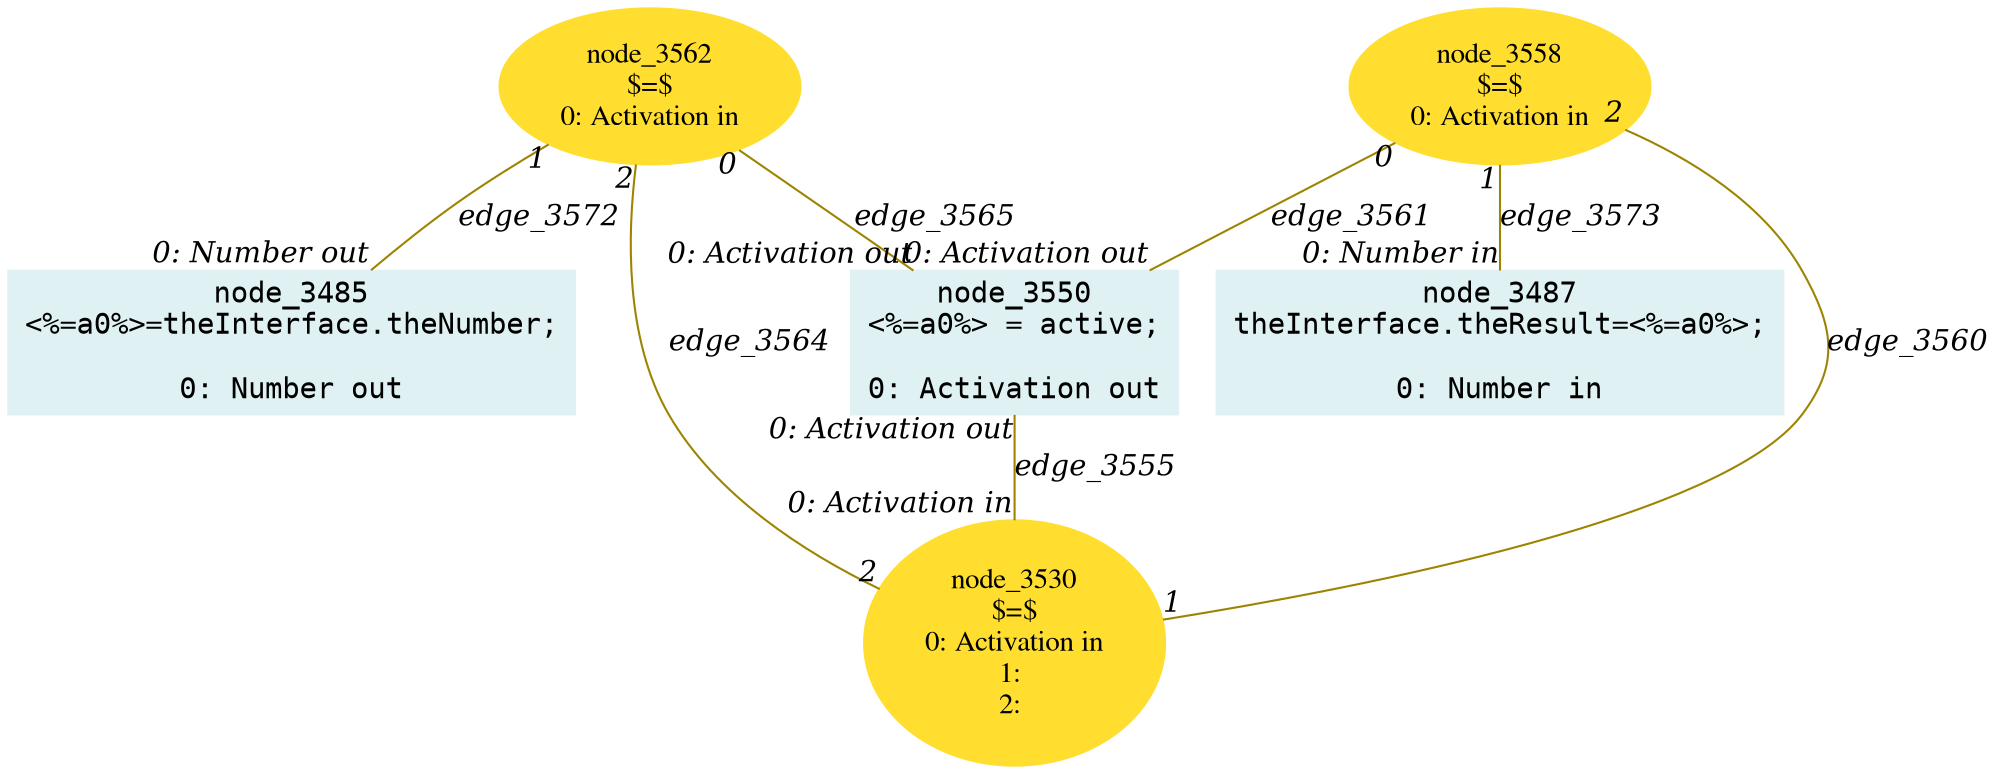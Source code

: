 digraph g{node_3485 [shape="box", style="filled", color="#dff1f2", fontname="Courier", label="node_3485
<%=a0%>=theInterface.theNumber;

0: Number out" ]
node_3487 [shape="box", style="filled", color="#dff1f2", fontname="Courier", label="node_3487
theInterface.theResult=<%=a0%>;

0: Number in" ]
node_3530 [shape="ellipse", style="filled", color="#ffde2f", fontname="Times", label="node_3530
$=$
0: Activation in
1: 
2: " ]
node_3550 [shape="box", style="filled", color="#dff1f2", fontname="Courier", label="node_3550
<%=a0%> = active;

0: Activation out" ]
node_3558 [shape="ellipse", style="filled", color="#ffde2f", fontname="Times", label="node_3558
$=$
0: Activation in" ]
node_3562 [shape="ellipse", style="filled", color="#ffde2f", fontname="Times", label="node_3562
$=$
0: Activation in" ]
node_3550 -> node_3530 [dir=none, arrowHead=none, fontname="Times-Italic", arrowsize=1, color="#9d8400", label="edge_3555",  headlabel="0: Activation in", taillabel="0: Activation out" ]
node_3558 -> node_3530 [dir=none, arrowHead=none, fontname="Times-Italic", arrowsize=1, color="#9d8400", label="edge_3560",  headlabel="1", taillabel="2" ]
node_3558 -> node_3550 [dir=none, arrowHead=none, fontname="Times-Italic", arrowsize=1, color="#9d8400", label="edge_3561",  headlabel="0: Activation out", taillabel="0" ]
node_3562 -> node_3530 [dir=none, arrowHead=none, fontname="Times-Italic", arrowsize=1, color="#9d8400", label="edge_3564",  headlabel="2", taillabel="2" ]
node_3562 -> node_3550 [dir=none, arrowHead=none, fontname="Times-Italic", arrowsize=1, color="#9d8400", label="edge_3565",  headlabel="0: Activation out", taillabel="0" ]
node_3562 -> node_3485 [dir=none, arrowHead=none, fontname="Times-Italic", arrowsize=1, color="#9d8400", label="edge_3572",  headlabel="0: Number out", taillabel="1" ]
node_3558 -> node_3487 [dir=none, arrowHead=none, fontname="Times-Italic", arrowsize=1, color="#9d8400", label="edge_3573",  headlabel="0: Number in", taillabel="1" ]
}